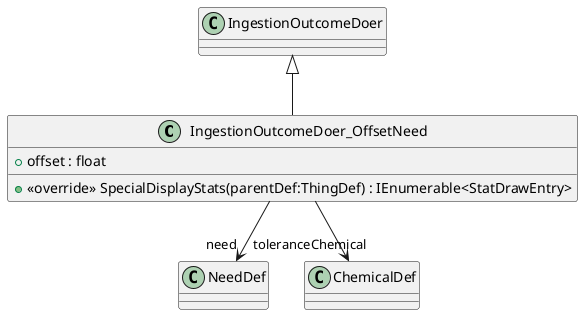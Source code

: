 @startuml
class IngestionOutcomeDoer_OffsetNeed {
    + offset : float
    + <<override>> SpecialDisplayStats(parentDef:ThingDef) : IEnumerable<StatDrawEntry>
}
IngestionOutcomeDoer <|-- IngestionOutcomeDoer_OffsetNeed
IngestionOutcomeDoer_OffsetNeed --> "need" NeedDef
IngestionOutcomeDoer_OffsetNeed --> "toleranceChemical" ChemicalDef
@enduml
